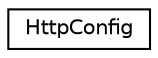 digraph "Graphical Class Hierarchy"
{
 // LATEX_PDF_SIZE
  edge [fontname="Helvetica",fontsize="10",labelfontname="Helvetica",labelfontsize="10"];
  node [fontname="Helvetica",fontsize="10",shape=record];
  rankdir="LR";
  Node0 [label="HttpConfig",height=0.2,width=0.4,color="black", fillcolor="white", style="filled",URL="$structHttpConfig.html",tooltip="Configuration for an HTTP server."];
}
